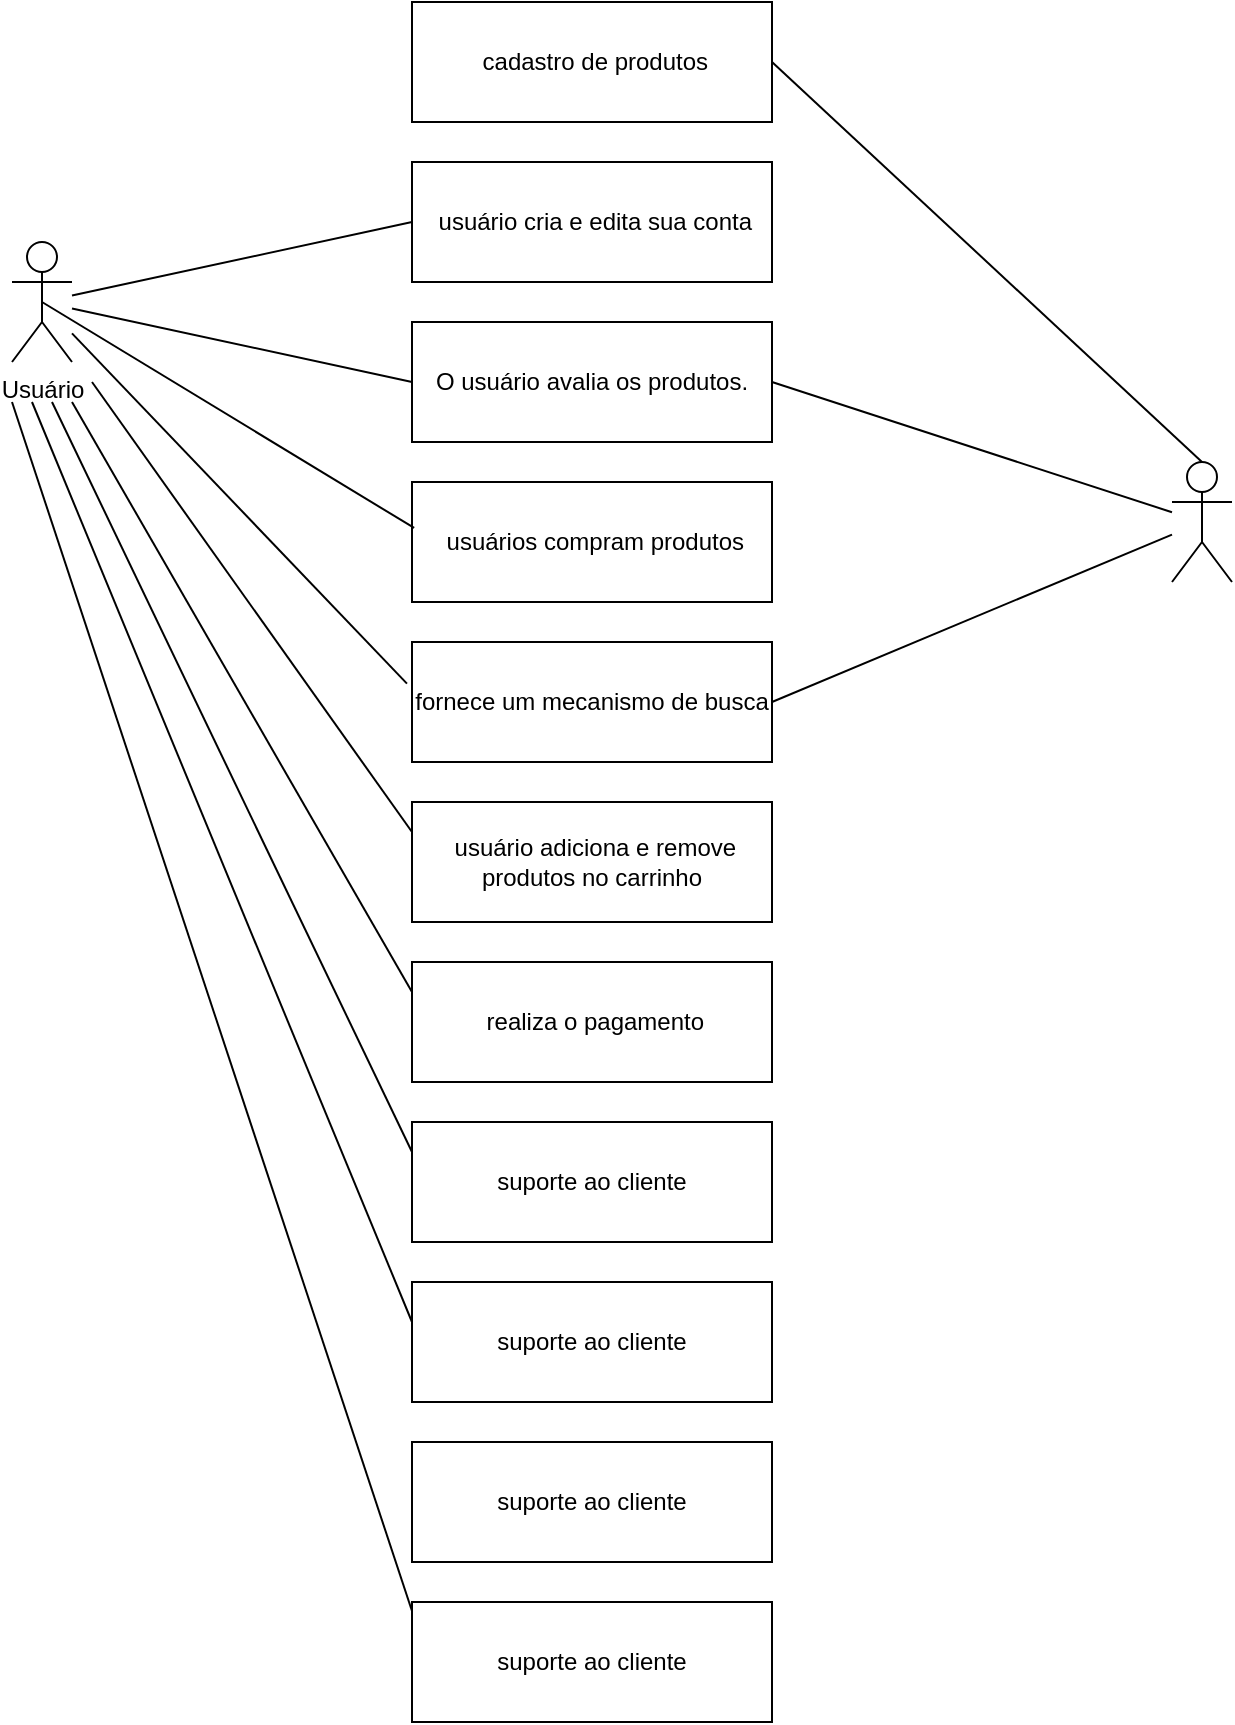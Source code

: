 <mxfile version="26.2.9">
  <diagram name="Página-1" id="Tk7YxRxCbJ7hPoc0xfap">
    <mxGraphModel dx="1680" dy="924" grid="1" gridSize="10" guides="1" tooltips="1" connect="1" arrows="1" fold="1" page="1" pageScale="1" pageWidth="827" pageHeight="1169" math="0" shadow="0">
      <root>
        <mxCell id="0" />
        <mxCell id="1" parent="0" />
        <mxCell id="1BunmHmFQyCwNc0gOEUm-1" value="Usuário" style="shape=umlActor;verticalLabelPosition=bottom;verticalAlign=top;html=1;outlineConnect=0;" parent="1" vertex="1">
          <mxGeometry x="20" y="210" width="30" height="60" as="geometry" />
        </mxCell>
        <mxCell id="1BunmHmFQyCwNc0gOEUm-2" value="&lt;font style=&quot;vertical-align: inherit;&quot;&gt;&lt;font style=&quot;vertical-align: inherit;&quot;&gt;&amp;nbsp;cadastro de produtos&lt;/font&gt;&lt;/font&gt;" style="rounded=0;whiteSpace=wrap;html=1;" parent="1" vertex="1">
          <mxGeometry x="220" y="90" width="180" height="60" as="geometry" />
        </mxCell>
        <mxCell id="1BunmHmFQyCwNc0gOEUm-4" value="" style="endArrow=none;html=1;rounded=0;entryX=0;entryY=0.5;entryDx=0;entryDy=0;" parent="1" source="1BunmHmFQyCwNc0gOEUm-1" target="1BunmHmFQyCwNc0gOEUm-5" edge="1">
          <mxGeometry width="50" height="50" relative="1" as="geometry">
            <mxPoint x="140" y="100" as="sourcePoint" />
            <mxPoint x="190" y="50" as="targetPoint" />
          </mxGeometry>
        </mxCell>
        <mxCell id="1BunmHmFQyCwNc0gOEUm-5" value="&lt;font style=&quot;vertical-align: inherit;&quot;&gt;&lt;font style=&quot;vertical-align: inherit;&quot;&gt;&amp;nbsp;usuário cria e edita sua conta&lt;/font&gt;&lt;/font&gt;" style="rounded=0;whiteSpace=wrap;html=1;" parent="1" vertex="1">
          <mxGeometry x="220" y="170" width="180" height="60" as="geometry" />
        </mxCell>
        <mxCell id="1BunmHmFQyCwNc0gOEUm-6" value="&lt;font style=&quot;vertical-align: inherit;&quot;&gt;&lt;font style=&quot;vertical-align: inherit;&quot;&gt;O usuário avalia os produtos.&lt;/font&gt;&lt;/font&gt;" style="rounded=0;whiteSpace=wrap;html=1;" parent="1" vertex="1">
          <mxGeometry x="220" y="250" width="180" height="60" as="geometry" />
        </mxCell>
        <mxCell id="1BunmHmFQyCwNc0gOEUm-7" value="fornece um mecanismo de busca" style="rounded=0;whiteSpace=wrap;html=1;" parent="1" vertex="1">
          <mxGeometry x="220" y="410" width="180" height="60" as="geometry" />
        </mxCell>
        <mxCell id="1BunmHmFQyCwNc0gOEUm-22" value="&amp;nbsp;usuário adiciona e remove produtos no carrinho" style="rounded=0;whiteSpace=wrap;html=1;" parent="1" vertex="1">
          <mxGeometry x="220" y="490" width="180" height="60" as="geometry" />
        </mxCell>
        <mxCell id="1BunmHmFQyCwNc0gOEUm-27" value="" style="shape=umlActor;verticalLabelPosition=bottom;verticalAlign=top;html=1;outlineConnect=0;" parent="1" vertex="1">
          <mxGeometry x="600" y="320" width="30" height="60" as="geometry" />
        </mxCell>
        <mxCell id="1BunmHmFQyCwNc0gOEUm-30" value="" style="endArrow=none;html=1;rounded=0;exitX=1;exitY=0.5;exitDx=0;exitDy=0;" parent="1" source="1BunmHmFQyCwNc0gOEUm-6" target="1BunmHmFQyCwNc0gOEUm-27" edge="1">
          <mxGeometry width="50" height="50" relative="1" as="geometry">
            <mxPoint x="500" y="210" as="sourcePoint" />
            <mxPoint x="550" y="160" as="targetPoint" />
          </mxGeometry>
        </mxCell>
        <mxCell id="1BunmHmFQyCwNc0gOEUm-34" value="" style="endArrow=none;html=1;rounded=0;entryX=1;entryY=0.5;entryDx=0;entryDy=0;" parent="1" source="1BunmHmFQyCwNc0gOEUm-27" target="1BunmHmFQyCwNc0gOEUm-7" edge="1">
          <mxGeometry width="50" height="50" relative="1" as="geometry">
            <mxPoint x="460" y="520" as="sourcePoint" />
            <mxPoint x="410" y="360" as="targetPoint" />
          </mxGeometry>
        </mxCell>
        <mxCell id="bFvd9d0Dqz4oyHyyxgar-1" value="&lt;font style=&quot;vertical-align: inherit;&quot;&gt;&lt;font style=&quot;vertical-align: inherit;&quot;&gt;&amp;nbsp;usuários compram produtos&lt;/font&gt;&lt;/font&gt;" style="rounded=0;whiteSpace=wrap;html=1;" parent="1" vertex="1">
          <mxGeometry x="220" y="330" width="180" height="60" as="geometry" />
        </mxCell>
        <mxCell id="bFvd9d0Dqz4oyHyyxgar-3" value="" style="endArrow=none;html=1;rounded=0;entryX=0.5;entryY=0.5;entryDx=0;entryDy=0;entryPerimeter=0;exitX=0.006;exitY=0.383;exitDx=0;exitDy=0;exitPerimeter=0;" parent="1" source="bFvd9d0Dqz4oyHyyxgar-1" target="1BunmHmFQyCwNc0gOEUm-1" edge="1">
          <mxGeometry width="50" height="50" relative="1" as="geometry">
            <mxPoint x="390" y="350" as="sourcePoint" />
            <mxPoint x="440" y="300" as="targetPoint" />
          </mxGeometry>
        </mxCell>
        <mxCell id="tZD_lHwBkEGRZCFJ2XJo-1" value="" style="endArrow=none;html=1;rounded=0;entryX=0;entryY=0.5;entryDx=0;entryDy=0;" parent="1" source="1BunmHmFQyCwNc0gOEUm-1" target="1BunmHmFQyCwNc0gOEUm-6" edge="1">
          <mxGeometry width="50" height="50" relative="1" as="geometry">
            <mxPoint x="60" y="120" as="sourcePoint" />
            <mxPoint x="150" y="260" as="targetPoint" />
          </mxGeometry>
        </mxCell>
        <mxCell id="tZD_lHwBkEGRZCFJ2XJo-2" value="" style="endArrow=none;html=1;rounded=0;exitX=1;exitY=0.5;exitDx=0;exitDy=0;entryX=0.5;entryY=0;entryDx=0;entryDy=0;entryPerimeter=0;" parent="1" source="1BunmHmFQyCwNc0gOEUm-2" target="1BunmHmFQyCwNc0gOEUm-27" edge="1">
          <mxGeometry width="50" height="50" relative="1" as="geometry">
            <mxPoint x="460" y="190" as="sourcePoint" />
            <mxPoint x="700" y="566" as="targetPoint" />
            <Array as="points" />
          </mxGeometry>
        </mxCell>
        <mxCell id="tZD_lHwBkEGRZCFJ2XJo-4" value="&amp;nbsp;realiza o pagamento" style="rounded=0;whiteSpace=wrap;html=1;" parent="1" vertex="1">
          <mxGeometry x="220" y="570" width="180" height="60" as="geometry" />
        </mxCell>
        <mxCell id="tZD_lHwBkEGRZCFJ2XJo-8" value="" style="endArrow=none;html=1;rounded=0;exitX=-0.014;exitY=0.347;exitDx=0;exitDy=0;exitPerimeter=0;" parent="1" source="1BunmHmFQyCwNc0gOEUm-7" edge="1" target="1BunmHmFQyCwNc0gOEUm-1">
          <mxGeometry width="50" height="50" relative="1" as="geometry">
            <mxPoint x="166" y="403" as="sourcePoint" />
            <mxPoint x="60" y="280" as="targetPoint" />
          </mxGeometry>
        </mxCell>
        <mxCell id="tZD_lHwBkEGRZCFJ2XJo-10" value="" style="endArrow=none;html=1;rounded=0;exitX=0;exitY=0.25;exitDx=0;exitDy=0;" parent="1" source="1BunmHmFQyCwNc0gOEUm-22" edge="1">
          <mxGeometry width="50" height="50" relative="1" as="geometry">
            <mxPoint x="206" y="493" as="sourcePoint" />
            <mxPoint x="60" y="280" as="targetPoint" />
            <Array as="points">
              <mxPoint x="60" y="280" />
            </Array>
          </mxGeometry>
        </mxCell>
        <mxCell id="tZD_lHwBkEGRZCFJ2XJo-11" value="" style="endArrow=none;html=1;rounded=0;exitX=0;exitY=0.25;exitDx=0;exitDy=0;" parent="1" source="tZD_lHwBkEGRZCFJ2XJo-4" edge="1">
          <mxGeometry width="50" height="50" relative="1" as="geometry">
            <mxPoint x="177" y="601" as="sourcePoint" />
            <mxPoint x="50" y="290" as="targetPoint" />
          </mxGeometry>
        </mxCell>
        <mxCell id="tZD_lHwBkEGRZCFJ2XJo-12" value="suporte ao cliente" style="rounded=0;whiteSpace=wrap;html=1;" parent="1" vertex="1">
          <mxGeometry x="220" y="650" width="180" height="60" as="geometry" />
        </mxCell>
        <mxCell id="_CxTK7UevywhfqQaonJ_-1" value="" style="endArrow=none;html=1;rounded=0;exitX=0;exitY=0.25;exitDx=0;exitDy=0;" edge="1" parent="1" source="tZD_lHwBkEGRZCFJ2XJo-12">
          <mxGeometry width="50" height="50" relative="1" as="geometry">
            <mxPoint x="230" y="685" as="sourcePoint" />
            <mxPoint x="40" y="290" as="targetPoint" />
            <Array as="points" />
          </mxGeometry>
        </mxCell>
        <mxCell id="_CxTK7UevywhfqQaonJ_-3" value="suporte ao cliente" style="rounded=0;whiteSpace=wrap;html=1;" vertex="1" parent="1">
          <mxGeometry x="220" y="730" width="180" height="60" as="geometry" />
        </mxCell>
        <mxCell id="_CxTK7UevywhfqQaonJ_-4" value="" style="endArrow=none;html=1;rounded=0;" edge="1" parent="1">
          <mxGeometry width="50" height="50" relative="1" as="geometry">
            <mxPoint x="220" y="750" as="sourcePoint" />
            <mxPoint x="30" y="290" as="targetPoint" />
            <Array as="points" />
          </mxGeometry>
        </mxCell>
        <mxCell id="_CxTK7UevywhfqQaonJ_-5" value="suporte ao cliente" style="rounded=0;whiteSpace=wrap;html=1;" vertex="1" parent="1">
          <mxGeometry x="220" y="810" width="180" height="60" as="geometry" />
        </mxCell>
        <mxCell id="_CxTK7UevywhfqQaonJ_-6" value="suporte ao cliente" style="rounded=0;whiteSpace=wrap;html=1;" vertex="1" parent="1">
          <mxGeometry x="220" y="890" width="180" height="60" as="geometry" />
        </mxCell>
        <mxCell id="_CxTK7UevywhfqQaonJ_-7" value="" style="endArrow=none;html=1;rounded=0;exitX=0;exitY=0.075;exitDx=0;exitDy=0;exitPerimeter=0;" edge="1" parent="1" source="_CxTK7UevywhfqQaonJ_-6">
          <mxGeometry width="50" height="50" relative="1" as="geometry">
            <mxPoint x="230" y="925" as="sourcePoint" />
            <mxPoint x="20" y="290" as="targetPoint" />
            <Array as="points" />
          </mxGeometry>
        </mxCell>
      </root>
    </mxGraphModel>
  </diagram>
</mxfile>

